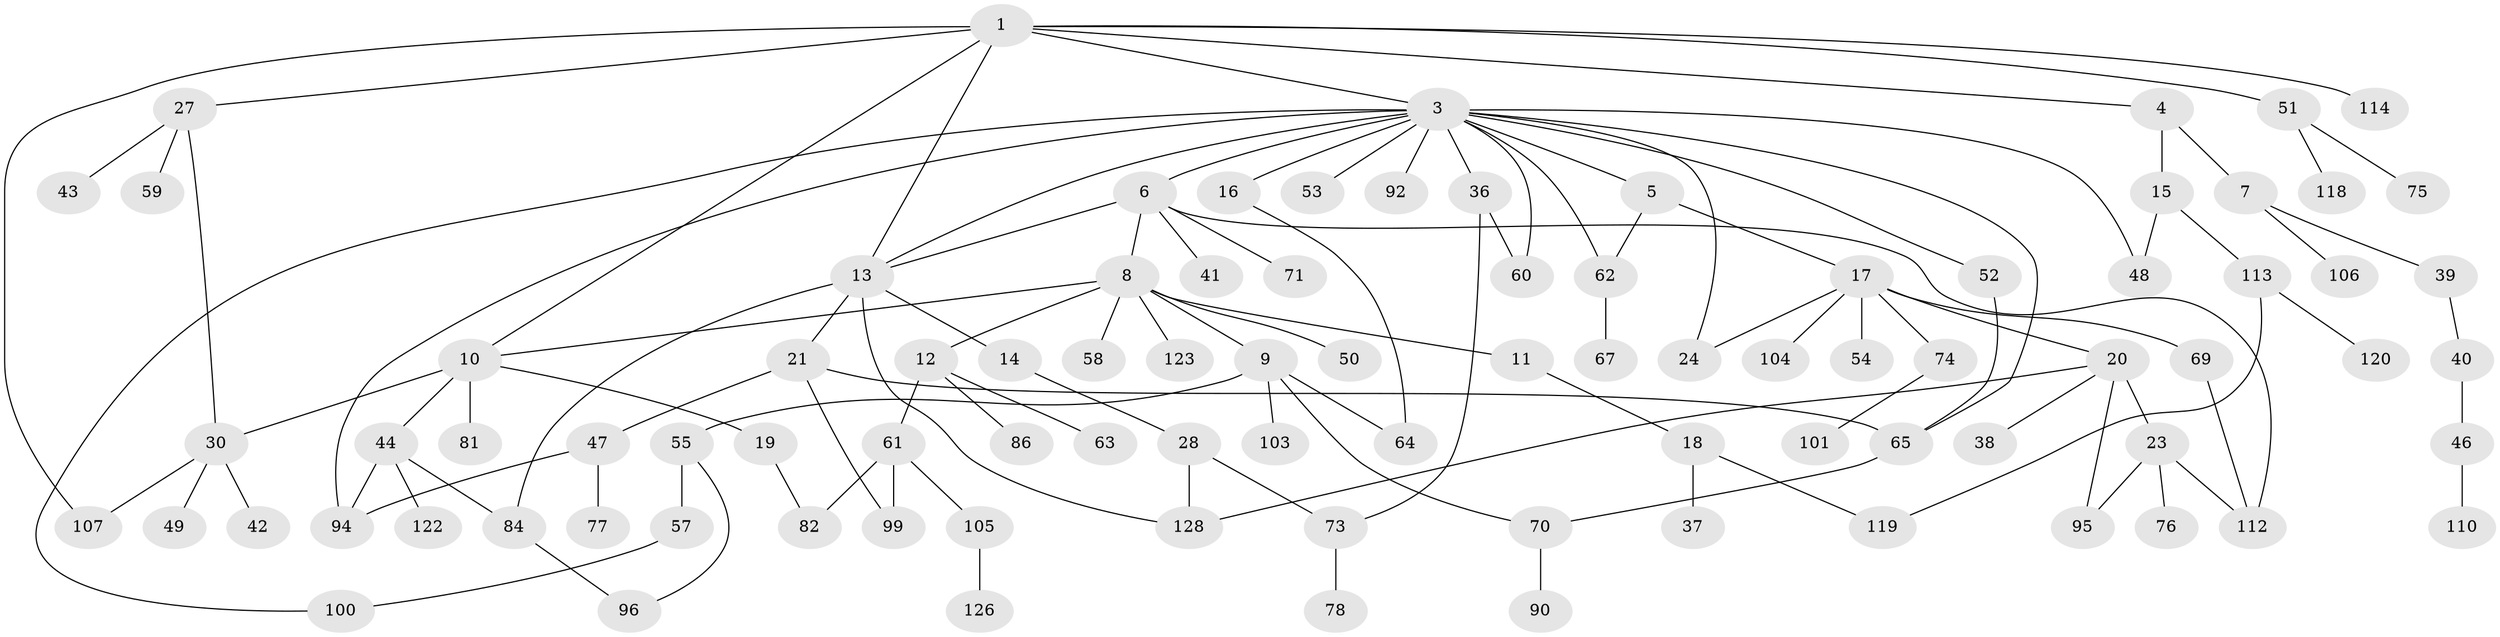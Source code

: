 // Generated by graph-tools (version 1.1) at 2025/23/03/03/25 07:23:30]
// undirected, 91 vertices, 117 edges
graph export_dot {
graph [start="1"]
  node [color=gray90,style=filled];
  1 [super="+2"];
  3 [super="+25"];
  4 [super="+45"];
  5;
  6 [super="+89"];
  7 [super="+32"];
  8 [super="+29"];
  9 [super="+31"];
  10;
  11 [super="+117"];
  12 [super="+56"];
  13 [super="+22"];
  14;
  15 [super="+97"];
  16;
  17 [super="+34"];
  18 [super="+98"];
  19 [super="+72"];
  20 [super="+33"];
  21 [super="+129"];
  23 [super="+85"];
  24 [super="+26"];
  27 [super="+124"];
  28 [super="+79"];
  30 [super="+35"];
  36;
  37;
  38;
  39 [super="+83"];
  40;
  41;
  42;
  43;
  44 [super="+127"];
  46;
  47 [super="+115"];
  48 [super="+87"];
  49;
  50;
  51;
  52;
  53 [super="+116"];
  54;
  55 [super="+130"];
  57;
  58;
  59;
  60 [super="+131"];
  61 [super="+125"];
  62 [super="+68"];
  63;
  64 [super="+66"];
  65 [super="+91"];
  67;
  69 [super="+108"];
  70;
  71 [super="+121"];
  73 [super="+88"];
  74;
  75;
  76 [super="+80"];
  77;
  78;
  81;
  82 [super="+111"];
  84;
  86 [super="+93"];
  90;
  92;
  94;
  95 [super="+109"];
  96 [super="+102"];
  99;
  100;
  101;
  103;
  104;
  105;
  106;
  107;
  110;
  112;
  113;
  114;
  118;
  119;
  120;
  122;
  123;
  126;
  128;
  1 -- 3;
  1 -- 10;
  1 -- 51;
  1 -- 114;
  1 -- 4;
  1 -- 27;
  1 -- 107;
  1 -- 13;
  3 -- 5;
  3 -- 6;
  3 -- 16;
  3 -- 48;
  3 -- 62;
  3 -- 65;
  3 -- 92;
  3 -- 94;
  3 -- 100;
  3 -- 60;
  3 -- 13;
  3 -- 36;
  3 -- 53;
  3 -- 52;
  3 -- 24;
  4 -- 7;
  4 -- 15;
  5 -- 17;
  5 -- 62;
  6 -- 8;
  6 -- 13;
  6 -- 41;
  6 -- 71;
  6 -- 112;
  7 -- 106;
  7 -- 39;
  8 -- 9;
  8 -- 11;
  8 -- 12;
  8 -- 50;
  8 -- 58;
  8 -- 10;
  8 -- 123;
  9 -- 55;
  9 -- 64;
  9 -- 103;
  9 -- 70;
  10 -- 19;
  10 -- 30;
  10 -- 44;
  10 -- 81;
  11 -- 18;
  12 -- 63;
  12 -- 86;
  12 -- 61;
  13 -- 14;
  13 -- 21;
  13 -- 128;
  13 -- 84;
  14 -- 28;
  15 -- 48;
  15 -- 113;
  16 -- 64;
  17 -- 20;
  17 -- 24;
  17 -- 54;
  17 -- 104;
  17 -- 74;
  17 -- 69;
  18 -- 37;
  18 -- 119;
  19 -- 82;
  20 -- 23 [weight=2];
  20 -- 95;
  20 -- 128;
  20 -- 38;
  21 -- 47;
  21 -- 99;
  21 -- 65;
  23 -- 76;
  23 -- 112;
  23 -- 95;
  27 -- 43;
  27 -- 59;
  27 -- 30;
  28 -- 128;
  28 -- 73;
  30 -- 49;
  30 -- 42;
  30 -- 107;
  36 -- 60;
  36 -- 73;
  39 -- 40;
  40 -- 46;
  44 -- 122;
  44 -- 94;
  44 -- 84;
  46 -- 110;
  47 -- 77;
  47 -- 94;
  51 -- 75;
  51 -- 118;
  52 -- 65;
  55 -- 57;
  55 -- 96;
  57 -- 100;
  61 -- 105;
  61 -- 82;
  61 -- 99;
  62 -- 67;
  65 -- 70;
  69 -- 112;
  70 -- 90;
  73 -- 78;
  74 -- 101;
  84 -- 96;
  105 -- 126;
  113 -- 119;
  113 -- 120;
}
